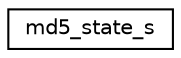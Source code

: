 digraph "Graphical Class Hierarchy"
{
 // LATEX_PDF_SIZE
  edge [fontname="Helvetica",fontsize="10",labelfontname="Helvetica",labelfontsize="10"];
  node [fontname="Helvetica",fontsize="10",shape=record];
  rankdir="LR";
  Node0 [label="md5_state_s",height=0.2,width=0.4,color="black", fillcolor="white", style="filled",URL="$structmd5__state__s.html",tooltip=" "];
}

